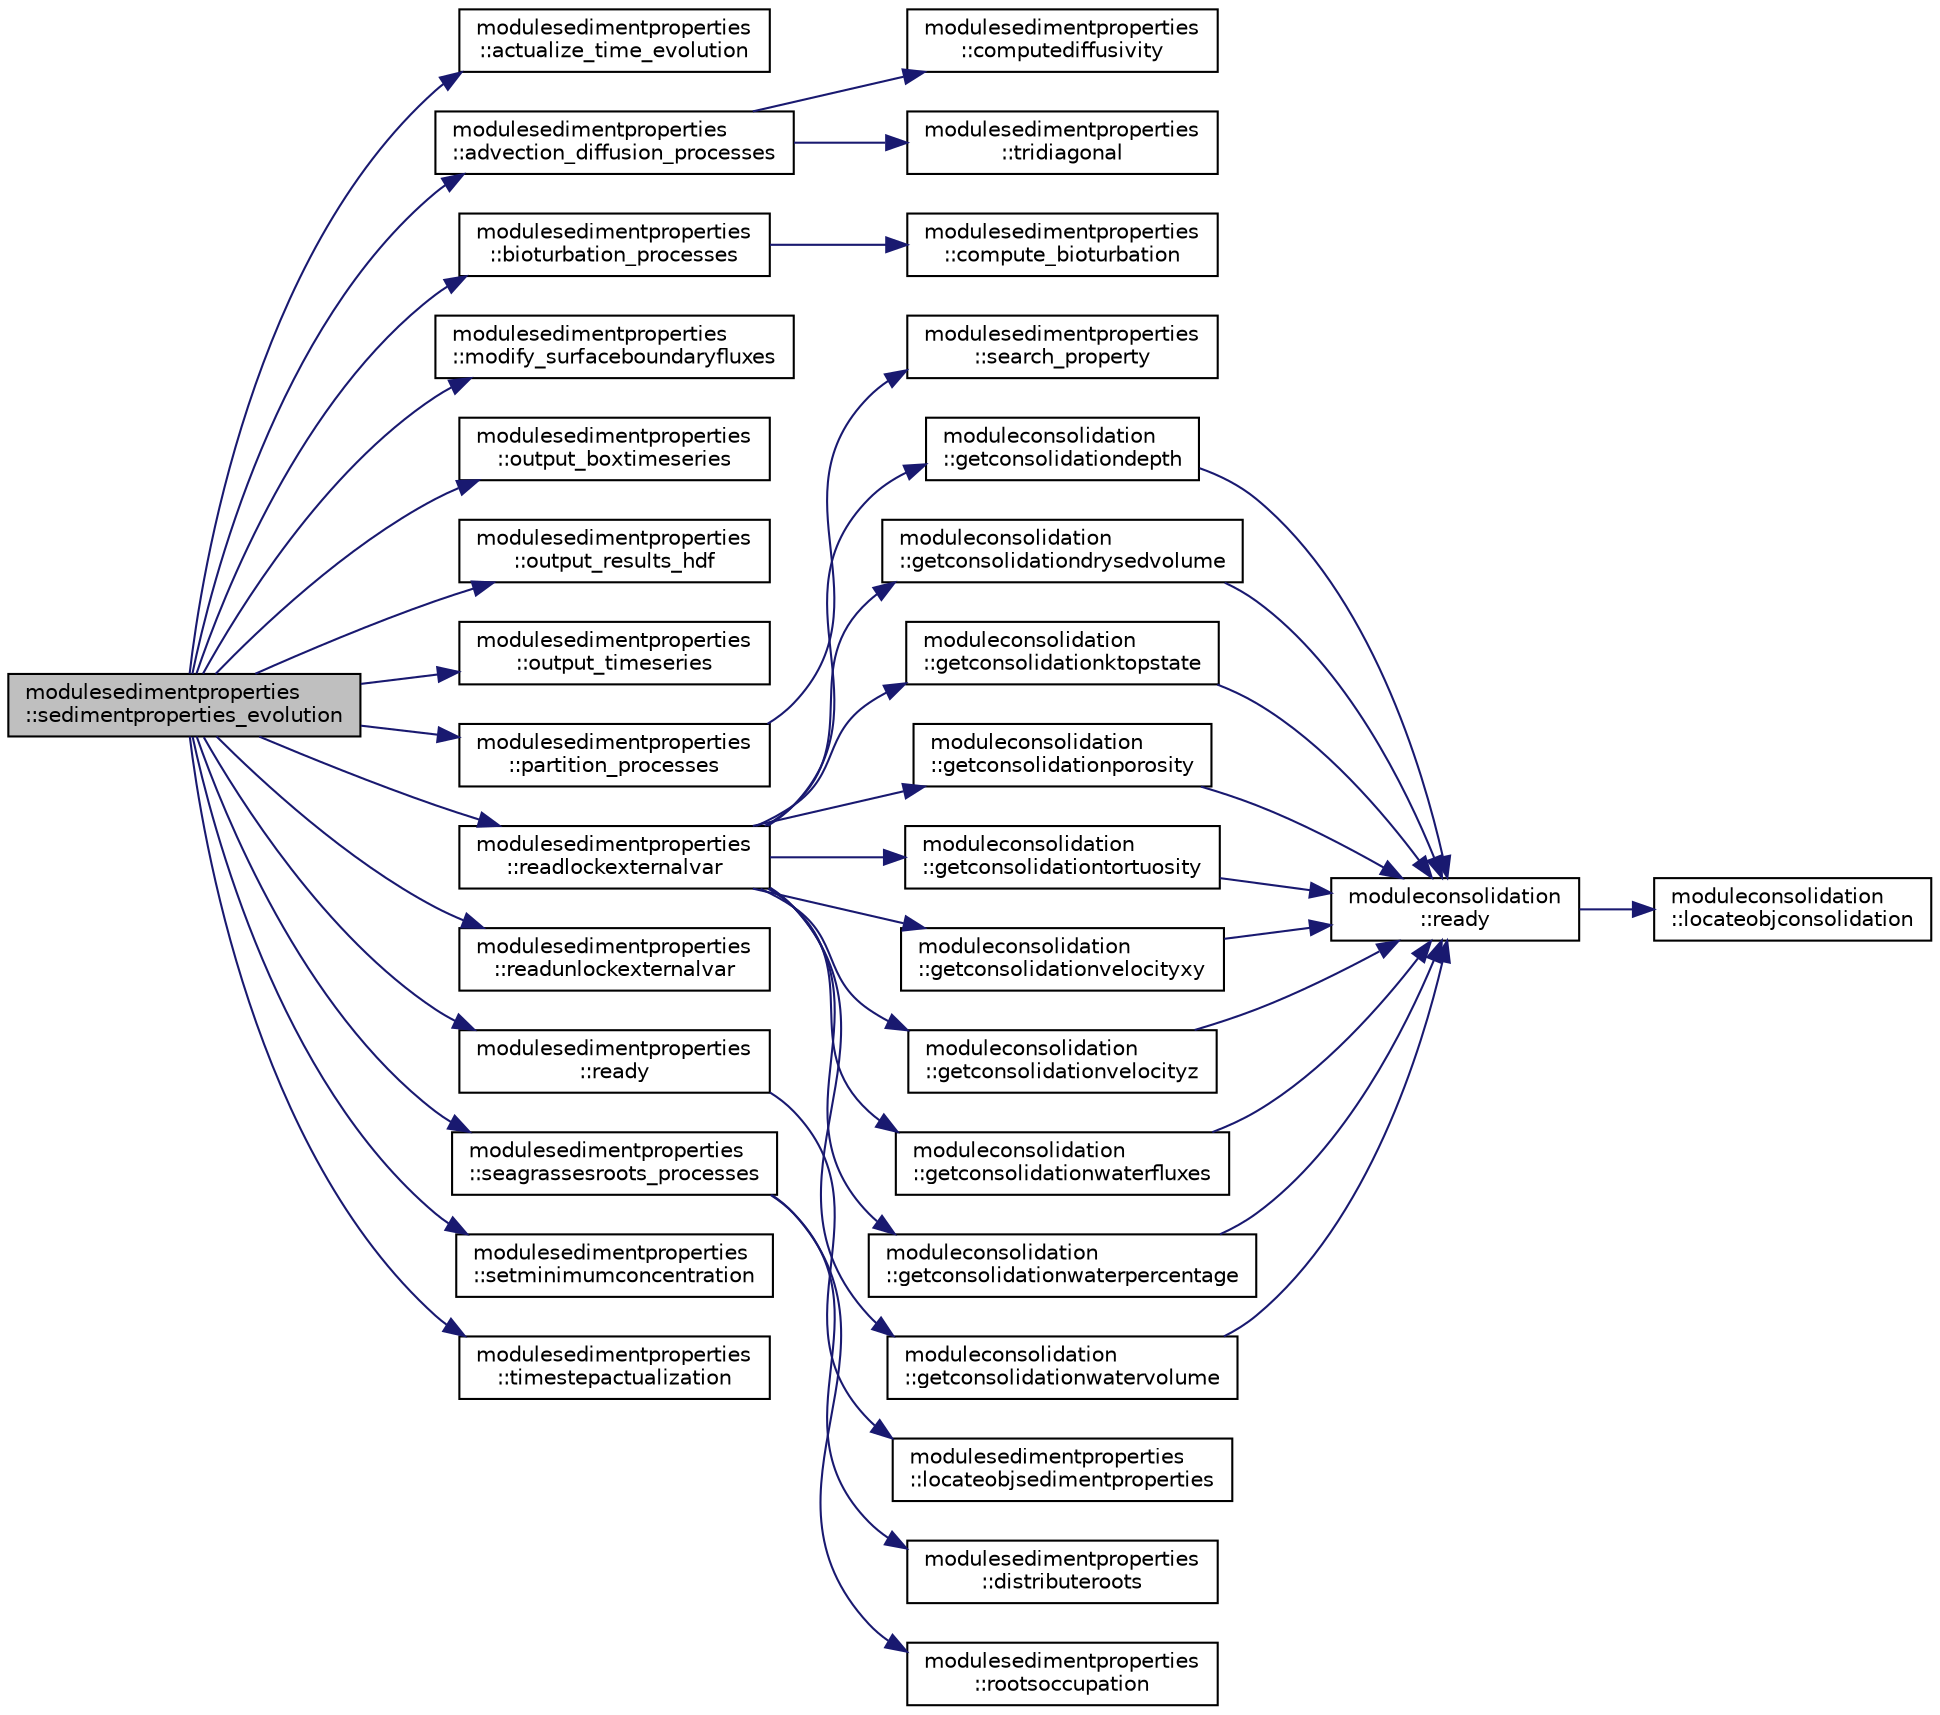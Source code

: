 digraph "modulesedimentproperties::sedimentproperties_evolution"
{
 // LATEX_PDF_SIZE
  edge [fontname="Helvetica",fontsize="10",labelfontname="Helvetica",labelfontsize="10"];
  node [fontname="Helvetica",fontsize="10",shape=record];
  rankdir="LR";
  Node1 [label="modulesedimentproperties\l::sedimentproperties_evolution",height=0.2,width=0.4,color="black", fillcolor="grey75", style="filled", fontcolor="black",tooltip=" "];
  Node1 -> Node2 [color="midnightblue",fontsize="10",style="solid",fontname="Helvetica"];
  Node2 [label="modulesedimentproperties\l::actualize_time_evolution",height=0.2,width=0.4,color="black", fillcolor="white", style="filled",URL="$namespacemodulesedimentproperties.html#a6cedd3db0fa694031e6d17f2ef9d7eb9",tooltip=" "];
  Node1 -> Node3 [color="midnightblue",fontsize="10",style="solid",fontname="Helvetica"];
  Node3 [label="modulesedimentproperties\l::advection_diffusion_processes",height=0.2,width=0.4,color="black", fillcolor="white", style="filled",URL="$namespacemodulesedimentproperties.html#ad4e53e8aa65867e0dd71960c0df2dc06",tooltip=" "];
  Node3 -> Node4 [color="midnightblue",fontsize="10",style="solid",fontname="Helvetica"];
  Node4 [label="modulesedimentproperties\l::computediffusivity",height=0.2,width=0.4,color="black", fillcolor="white", style="filled",URL="$namespacemodulesedimentproperties.html#a1bb06862669d539399995d64ea159fde",tooltip=" "];
  Node3 -> Node5 [color="midnightblue",fontsize="10",style="solid",fontname="Helvetica"];
  Node5 [label="modulesedimentproperties\l::tridiagonal",height=0.2,width=0.4,color="black", fillcolor="white", style="filled",URL="$namespacemodulesedimentproperties.html#a36e12eab9520e6564647d977991906bf",tooltip=" "];
  Node1 -> Node6 [color="midnightblue",fontsize="10",style="solid",fontname="Helvetica"];
  Node6 [label="modulesedimentproperties\l::bioturbation_processes",height=0.2,width=0.4,color="black", fillcolor="white", style="filled",URL="$namespacemodulesedimentproperties.html#a1d7c298cf760f1e569bc908fe283cb62",tooltip=" "];
  Node6 -> Node7 [color="midnightblue",fontsize="10",style="solid",fontname="Helvetica"];
  Node7 [label="modulesedimentproperties\l::compute_bioturbation",height=0.2,width=0.4,color="black", fillcolor="white", style="filled",URL="$namespacemodulesedimentproperties.html#ae53733a5fdfd90feccc3a7f557e05cc9",tooltip=" "];
  Node1 -> Node8 [color="midnightblue",fontsize="10",style="solid",fontname="Helvetica"];
  Node8 [label="modulesedimentproperties\l::modify_surfaceboundaryfluxes",height=0.2,width=0.4,color="black", fillcolor="white", style="filled",URL="$namespacemodulesedimentproperties.html#a747aaf088749f649d9ca7c244a31c529",tooltip=" "];
  Node1 -> Node9 [color="midnightblue",fontsize="10",style="solid",fontname="Helvetica"];
  Node9 [label="modulesedimentproperties\l::output_boxtimeseries",height=0.2,width=0.4,color="black", fillcolor="white", style="filled",URL="$namespacemodulesedimentproperties.html#a3a4760ed6e653fdd099e8fe327ae428e",tooltip=" "];
  Node1 -> Node10 [color="midnightblue",fontsize="10",style="solid",fontname="Helvetica"];
  Node10 [label="modulesedimentproperties\l::output_results_hdf",height=0.2,width=0.4,color="black", fillcolor="white", style="filled",URL="$namespacemodulesedimentproperties.html#adcdacad517c08441d00e6cb73a5bff47",tooltip=" "];
  Node1 -> Node11 [color="midnightblue",fontsize="10",style="solid",fontname="Helvetica"];
  Node11 [label="modulesedimentproperties\l::output_timeseries",height=0.2,width=0.4,color="black", fillcolor="white", style="filled",URL="$namespacemodulesedimentproperties.html#a45f67a80f9c968c6138d9eeef961a523",tooltip=" "];
  Node1 -> Node12 [color="midnightblue",fontsize="10",style="solid",fontname="Helvetica"];
  Node12 [label="modulesedimentproperties\l::partition_processes",height=0.2,width=0.4,color="black", fillcolor="white", style="filled",URL="$namespacemodulesedimentproperties.html#a28bead70b224e32b9105e7f44858867d",tooltip=" "];
  Node12 -> Node13 [color="midnightblue",fontsize="10",style="solid",fontname="Helvetica"];
  Node13 [label="modulesedimentproperties\l::search_property",height=0.2,width=0.4,color="black", fillcolor="white", style="filled",URL="$namespacemodulesedimentproperties.html#a30718f70ea81a445eb986292b5c9cd5f",tooltip=" "];
  Node1 -> Node14 [color="midnightblue",fontsize="10",style="solid",fontname="Helvetica"];
  Node14 [label="modulesedimentproperties\l::readlockexternalvar",height=0.2,width=0.4,color="black", fillcolor="white", style="filled",URL="$namespacemodulesedimentproperties.html#a395db65fca9389b9904d43f9fc450c03",tooltip=" "];
  Node14 -> Node15 [color="midnightblue",fontsize="10",style="solid",fontname="Helvetica"];
  Node15 [label="moduleconsolidation\l::getconsolidationdepth",height=0.2,width=0.4,color="black", fillcolor="white", style="filled",URL="$namespacemoduleconsolidation.html#a7d4c44834bf2eef5548235e522170c91",tooltip=" "];
  Node15 -> Node16 [color="midnightblue",fontsize="10",style="solid",fontname="Helvetica"];
  Node16 [label="moduleconsolidation\l::ready",height=0.2,width=0.4,color="black", fillcolor="white", style="filled",URL="$namespacemoduleconsolidation.html#ab6b8d86bedc5c2870f1fb998c297005e",tooltip=" "];
  Node16 -> Node17 [color="midnightblue",fontsize="10",style="solid",fontname="Helvetica"];
  Node17 [label="moduleconsolidation\l::locateobjconsolidation",height=0.2,width=0.4,color="black", fillcolor="white", style="filled",URL="$namespacemoduleconsolidation.html#a782ed1b2a1870dc38bceeca90e360669",tooltip=" "];
  Node14 -> Node18 [color="midnightblue",fontsize="10",style="solid",fontname="Helvetica"];
  Node18 [label="moduleconsolidation\l::getconsolidationdrysedvolume",height=0.2,width=0.4,color="black", fillcolor="white", style="filled",URL="$namespacemoduleconsolidation.html#a34d40947baf053926b3fe4e02b7c1225",tooltip=" "];
  Node18 -> Node16 [color="midnightblue",fontsize="10",style="solid",fontname="Helvetica"];
  Node14 -> Node19 [color="midnightblue",fontsize="10",style="solid",fontname="Helvetica"];
  Node19 [label="moduleconsolidation\l::getconsolidationktopstate",height=0.2,width=0.4,color="black", fillcolor="white", style="filled",URL="$namespacemoduleconsolidation.html#ace4ba590047f774affd5abf5e15b7e41",tooltip=" "];
  Node19 -> Node16 [color="midnightblue",fontsize="10",style="solid",fontname="Helvetica"];
  Node14 -> Node20 [color="midnightblue",fontsize="10",style="solid",fontname="Helvetica"];
  Node20 [label="moduleconsolidation\l::getconsolidationporosity",height=0.2,width=0.4,color="black", fillcolor="white", style="filled",URL="$namespacemoduleconsolidation.html#a47de60bcd271300a187a9ce6257be08e",tooltip=" "];
  Node20 -> Node16 [color="midnightblue",fontsize="10",style="solid",fontname="Helvetica"];
  Node14 -> Node21 [color="midnightblue",fontsize="10",style="solid",fontname="Helvetica"];
  Node21 [label="moduleconsolidation\l::getconsolidationtortuosity",height=0.2,width=0.4,color="black", fillcolor="white", style="filled",URL="$namespacemoduleconsolidation.html#a6f6333d1cd3299be92039f6e03e3b5b8",tooltip=" "];
  Node21 -> Node16 [color="midnightblue",fontsize="10",style="solid",fontname="Helvetica"];
  Node14 -> Node22 [color="midnightblue",fontsize="10",style="solid",fontname="Helvetica"];
  Node22 [label="moduleconsolidation\l::getconsolidationvelocityxy",height=0.2,width=0.4,color="black", fillcolor="white", style="filled",URL="$namespacemoduleconsolidation.html#ad474911e58923dc9beb19e05548a5073",tooltip=" "];
  Node22 -> Node16 [color="midnightblue",fontsize="10",style="solid",fontname="Helvetica"];
  Node14 -> Node23 [color="midnightblue",fontsize="10",style="solid",fontname="Helvetica"];
  Node23 [label="moduleconsolidation\l::getconsolidationvelocityz",height=0.2,width=0.4,color="black", fillcolor="white", style="filled",URL="$namespacemoduleconsolidation.html#a1a8c6ae3e68c283ceaaa0a81fb8f531b",tooltip=" "];
  Node23 -> Node16 [color="midnightblue",fontsize="10",style="solid",fontname="Helvetica"];
  Node14 -> Node24 [color="midnightblue",fontsize="10",style="solid",fontname="Helvetica"];
  Node24 [label="moduleconsolidation\l::getconsolidationwaterfluxes",height=0.2,width=0.4,color="black", fillcolor="white", style="filled",URL="$namespacemoduleconsolidation.html#ab2cf2636db758f412f7c627b38eb6231",tooltip=" "];
  Node24 -> Node16 [color="midnightblue",fontsize="10",style="solid",fontname="Helvetica"];
  Node14 -> Node25 [color="midnightblue",fontsize="10",style="solid",fontname="Helvetica"];
  Node25 [label="moduleconsolidation\l::getconsolidationwaterpercentage",height=0.2,width=0.4,color="black", fillcolor="white", style="filled",URL="$namespacemoduleconsolidation.html#ab90e8e4b9e87d2f8313a0f2860b3d4c8",tooltip=" "];
  Node25 -> Node16 [color="midnightblue",fontsize="10",style="solid",fontname="Helvetica"];
  Node14 -> Node26 [color="midnightblue",fontsize="10",style="solid",fontname="Helvetica"];
  Node26 [label="moduleconsolidation\l::getconsolidationwatervolume",height=0.2,width=0.4,color="black", fillcolor="white", style="filled",URL="$namespacemoduleconsolidation.html#a26b0c6595143115c8e9db2d46e42ba05",tooltip=" "];
  Node26 -> Node16 [color="midnightblue",fontsize="10",style="solid",fontname="Helvetica"];
  Node1 -> Node27 [color="midnightblue",fontsize="10",style="solid",fontname="Helvetica"];
  Node27 [label="modulesedimentproperties\l::readunlockexternalvar",height=0.2,width=0.4,color="black", fillcolor="white", style="filled",URL="$namespacemodulesedimentproperties.html#a442696b0f51e8020b42b7a5c2af05721",tooltip=" "];
  Node1 -> Node28 [color="midnightblue",fontsize="10",style="solid",fontname="Helvetica"];
  Node28 [label="modulesedimentproperties\l::ready",height=0.2,width=0.4,color="black", fillcolor="white", style="filled",URL="$namespacemodulesedimentproperties.html#a0ac80b6b6970285688cd69f623317e33",tooltip=" "];
  Node28 -> Node29 [color="midnightblue",fontsize="10",style="solid",fontname="Helvetica"];
  Node29 [label="modulesedimentproperties\l::locateobjsedimentproperties",height=0.2,width=0.4,color="black", fillcolor="white", style="filled",URL="$namespacemodulesedimentproperties.html#a8bdf617b0165523af238758f5b5a5767",tooltip=" "];
  Node1 -> Node30 [color="midnightblue",fontsize="10",style="solid",fontname="Helvetica"];
  Node30 [label="modulesedimentproperties\l::seagrassesroots_processes",height=0.2,width=0.4,color="black", fillcolor="white", style="filled",URL="$namespacemodulesedimentproperties.html#abe11ce25dab5cf7abc26eeb1fb7fdcd9",tooltip=" "];
  Node30 -> Node31 [color="midnightblue",fontsize="10",style="solid",fontname="Helvetica"];
  Node31 [label="modulesedimentproperties\l::distributeroots",height=0.2,width=0.4,color="black", fillcolor="white", style="filled",URL="$namespacemodulesedimentproperties.html#ab83ce67b0749c96200f2b82879c0b349",tooltip=" "];
  Node30 -> Node32 [color="midnightblue",fontsize="10",style="solid",fontname="Helvetica"];
  Node32 [label="modulesedimentproperties\l::rootsoccupation",height=0.2,width=0.4,color="black", fillcolor="white", style="filled",URL="$namespacemodulesedimentproperties.html#ac9dd7bcf2f966e31f868dc3dc7a2cc13",tooltip=" "];
  Node1 -> Node33 [color="midnightblue",fontsize="10",style="solid",fontname="Helvetica"];
  Node33 [label="modulesedimentproperties\l::setminimumconcentration",height=0.2,width=0.4,color="black", fillcolor="white", style="filled",URL="$namespacemodulesedimentproperties.html#a9f511535dd36e19d03774f384ee21bc9",tooltip=" "];
  Node1 -> Node34 [color="midnightblue",fontsize="10",style="solid",fontname="Helvetica"];
  Node34 [label="modulesedimentproperties\l::timestepactualization",height=0.2,width=0.4,color="black", fillcolor="white", style="filled",URL="$namespacemodulesedimentproperties.html#a9bc2949e84269f97fba7dd6633e221d9",tooltip=" "];
}
